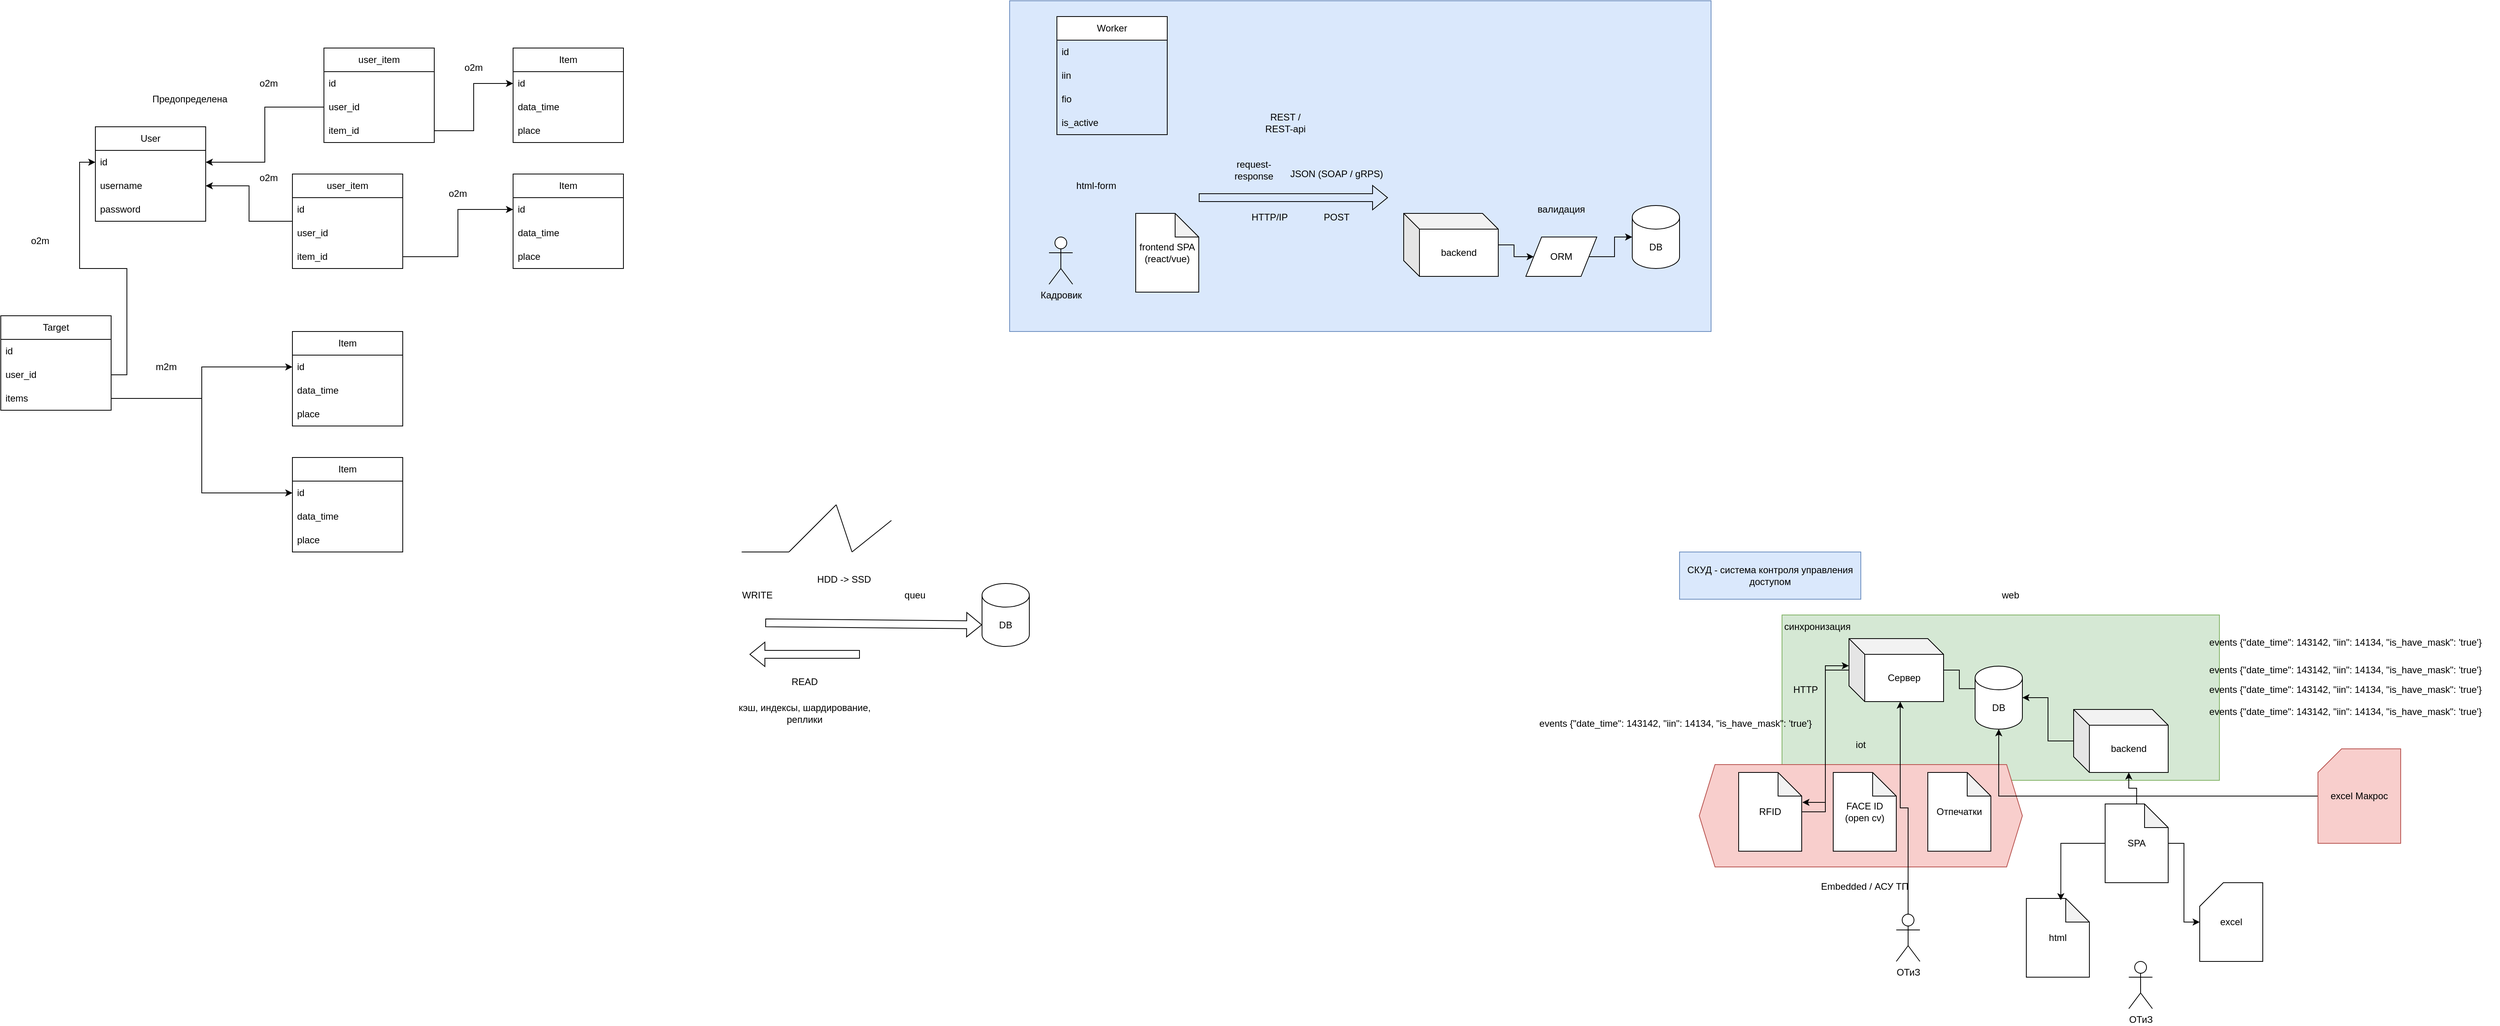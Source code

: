 <mxfile version="21.7.5" type="device">
  <diagram name="Page-1" id="iPd94Ff3t0QnOV0Cu4qv">
    <mxGraphModel dx="1077" dy="594" grid="1" gridSize="10" guides="1" tooltips="1" connect="1" arrows="1" fold="1" page="1" pageScale="1" pageWidth="850" pageHeight="1100" math="0" shadow="0">
      <root>
        <mxCell id="0" />
        <mxCell id="1" parent="0" />
        <mxCell id="TFTpJcqPcj3ro6iBXhM_-101" value="" style="rounded=0;whiteSpace=wrap;html=1;fillColor=#d5e8d4;strokeColor=#82b366;" parent="1" vertex="1">
          <mxGeometry x="2290" y="800" width="555" height="210" as="geometry" />
        </mxCell>
        <mxCell id="TFTpJcqPcj3ro6iBXhM_-92" value="" style="shape=hexagon;perimeter=hexagonPerimeter2;whiteSpace=wrap;html=1;fixedSize=1;fillColor=#f8cecc;strokeColor=#b85450;" parent="1" vertex="1">
          <mxGeometry x="2185" y="990" width="410" height="130" as="geometry" />
        </mxCell>
        <mxCell id="TFTpJcqPcj3ro6iBXhM_-87" value="" style="rounded=0;whiteSpace=wrap;html=1;fillColor=#dae8fc;strokeColor=#6c8ebf;" parent="1" vertex="1">
          <mxGeometry x="1310" y="20" width="890" height="420" as="geometry" />
        </mxCell>
        <mxCell id="TFTpJcqPcj3ro6iBXhM_-1" value="Item" style="swimlane;fontStyle=0;childLayout=stackLayout;horizontal=1;startSize=30;horizontalStack=0;resizeParent=1;resizeParentMax=0;resizeLast=0;collapsible=1;marginBottom=0;whiteSpace=wrap;html=1;" parent="1" vertex="1">
          <mxGeometry x="400" y="600" width="140" height="120" as="geometry" />
        </mxCell>
        <mxCell id="TFTpJcqPcj3ro6iBXhM_-2" value="id" style="text;strokeColor=none;fillColor=none;align=left;verticalAlign=middle;spacingLeft=4;spacingRight=4;overflow=hidden;points=[[0,0.5],[1,0.5]];portConstraint=eastwest;rotatable=0;whiteSpace=wrap;html=1;" parent="TFTpJcqPcj3ro6iBXhM_-1" vertex="1">
          <mxGeometry y="30" width="140" height="30" as="geometry" />
        </mxCell>
        <mxCell id="TFTpJcqPcj3ro6iBXhM_-3" value="data_time" style="text;strokeColor=none;fillColor=none;align=left;verticalAlign=middle;spacingLeft=4;spacingRight=4;overflow=hidden;points=[[0,0.5],[1,0.5]];portConstraint=eastwest;rotatable=0;whiteSpace=wrap;html=1;" parent="TFTpJcqPcj3ro6iBXhM_-1" vertex="1">
          <mxGeometry y="60" width="140" height="30" as="geometry" />
        </mxCell>
        <mxCell id="TFTpJcqPcj3ro6iBXhM_-4" value="place" style="text;strokeColor=none;fillColor=none;align=left;verticalAlign=middle;spacingLeft=4;spacingRight=4;overflow=hidden;points=[[0,0.5],[1,0.5]];portConstraint=eastwest;rotatable=0;whiteSpace=wrap;html=1;" parent="TFTpJcqPcj3ro6iBXhM_-1" vertex="1">
          <mxGeometry y="90" width="140" height="30" as="geometry" />
        </mxCell>
        <mxCell id="TFTpJcqPcj3ro6iBXhM_-5" value="User" style="swimlane;fontStyle=0;childLayout=stackLayout;horizontal=1;startSize=30;horizontalStack=0;resizeParent=1;resizeParentMax=0;resizeLast=0;collapsible=1;marginBottom=0;whiteSpace=wrap;html=1;" parent="1" vertex="1">
          <mxGeometry x="150" y="180" width="140" height="120" as="geometry" />
        </mxCell>
        <mxCell id="TFTpJcqPcj3ro6iBXhM_-6" value="id" style="text;strokeColor=none;fillColor=none;align=left;verticalAlign=middle;spacingLeft=4;spacingRight=4;overflow=hidden;points=[[0,0.5],[1,0.5]];portConstraint=eastwest;rotatable=0;whiteSpace=wrap;html=1;" parent="TFTpJcqPcj3ro6iBXhM_-5" vertex="1">
          <mxGeometry y="30" width="140" height="30" as="geometry" />
        </mxCell>
        <mxCell id="TFTpJcqPcj3ro6iBXhM_-7" value="username" style="text;strokeColor=none;fillColor=none;align=left;verticalAlign=middle;spacingLeft=4;spacingRight=4;overflow=hidden;points=[[0,0.5],[1,0.5]];portConstraint=eastwest;rotatable=0;whiteSpace=wrap;html=1;" parent="TFTpJcqPcj3ro6iBXhM_-5" vertex="1">
          <mxGeometry y="60" width="140" height="30" as="geometry" />
        </mxCell>
        <mxCell id="TFTpJcqPcj3ro6iBXhM_-8" value="password" style="text;strokeColor=none;fillColor=none;align=left;verticalAlign=middle;spacingLeft=4;spacingRight=4;overflow=hidden;points=[[0,0.5],[1,0.5]];portConstraint=eastwest;rotatable=0;whiteSpace=wrap;html=1;" parent="TFTpJcqPcj3ro6iBXhM_-5" vertex="1">
          <mxGeometry y="90" width="140" height="30" as="geometry" />
        </mxCell>
        <mxCell id="TFTpJcqPcj3ro6iBXhM_-11" value="Item" style="swimlane;fontStyle=0;childLayout=stackLayout;horizontal=1;startSize=30;horizontalStack=0;resizeParent=1;resizeParentMax=0;resizeLast=0;collapsible=1;marginBottom=0;whiteSpace=wrap;html=1;" parent="1" vertex="1">
          <mxGeometry x="400" y="440" width="140" height="120" as="geometry" />
        </mxCell>
        <mxCell id="TFTpJcqPcj3ro6iBXhM_-12" value="id" style="text;strokeColor=none;fillColor=none;align=left;verticalAlign=middle;spacingLeft=4;spacingRight=4;overflow=hidden;points=[[0,0.5],[1,0.5]];portConstraint=eastwest;rotatable=0;whiteSpace=wrap;html=1;" parent="TFTpJcqPcj3ro6iBXhM_-11" vertex="1">
          <mxGeometry y="30" width="140" height="30" as="geometry" />
        </mxCell>
        <mxCell id="TFTpJcqPcj3ro6iBXhM_-13" value="data_time" style="text;strokeColor=none;fillColor=none;align=left;verticalAlign=middle;spacingLeft=4;spacingRight=4;overflow=hidden;points=[[0,0.5],[1,0.5]];portConstraint=eastwest;rotatable=0;whiteSpace=wrap;html=1;" parent="TFTpJcqPcj3ro6iBXhM_-11" vertex="1">
          <mxGeometry y="60" width="140" height="30" as="geometry" />
        </mxCell>
        <mxCell id="TFTpJcqPcj3ro6iBXhM_-14" value="place" style="text;strokeColor=none;fillColor=none;align=left;verticalAlign=middle;spacingLeft=4;spacingRight=4;overflow=hidden;points=[[0,0.5],[1,0.5]];portConstraint=eastwest;rotatable=0;whiteSpace=wrap;html=1;" parent="TFTpJcqPcj3ro6iBXhM_-11" vertex="1">
          <mxGeometry y="90" width="140" height="30" as="geometry" />
        </mxCell>
        <mxCell id="TFTpJcqPcj3ro6iBXhM_-16" value="m2m" style="text;html=1;strokeColor=none;fillColor=none;align=center;verticalAlign=middle;whiteSpace=wrap;rounded=0;" parent="1" vertex="1">
          <mxGeometry x="210" y="470" width="60" height="30" as="geometry" />
        </mxCell>
        <mxCell id="TFTpJcqPcj3ro6iBXhM_-17" value="Предопределена" style="text;html=1;strokeColor=none;fillColor=none;align=center;verticalAlign=middle;whiteSpace=wrap;rounded=0;" parent="1" vertex="1">
          <mxGeometry x="210" y="130" width="120" height="30" as="geometry" />
        </mxCell>
        <mxCell id="TFTpJcqPcj3ro6iBXhM_-18" value="Target" style="swimlane;fontStyle=0;childLayout=stackLayout;horizontal=1;startSize=30;horizontalStack=0;resizeParent=1;resizeParentMax=0;resizeLast=0;collapsible=1;marginBottom=0;whiteSpace=wrap;html=1;" parent="1" vertex="1">
          <mxGeometry x="30" y="420" width="140" height="120" as="geometry" />
        </mxCell>
        <mxCell id="TFTpJcqPcj3ro6iBXhM_-19" value="id" style="text;strokeColor=none;fillColor=none;align=left;verticalAlign=middle;spacingLeft=4;spacingRight=4;overflow=hidden;points=[[0,0.5],[1,0.5]];portConstraint=eastwest;rotatable=0;whiteSpace=wrap;html=1;" parent="TFTpJcqPcj3ro6iBXhM_-18" vertex="1">
          <mxGeometry y="30" width="140" height="30" as="geometry" />
        </mxCell>
        <mxCell id="TFTpJcqPcj3ro6iBXhM_-20" value="user_id" style="text;strokeColor=none;fillColor=none;align=left;verticalAlign=middle;spacingLeft=4;spacingRight=4;overflow=hidden;points=[[0,0.5],[1,0.5]];portConstraint=eastwest;rotatable=0;whiteSpace=wrap;html=1;" parent="TFTpJcqPcj3ro6iBXhM_-18" vertex="1">
          <mxGeometry y="60" width="140" height="30" as="geometry" />
        </mxCell>
        <mxCell id="TFTpJcqPcj3ro6iBXhM_-21" value="items" style="text;strokeColor=none;fillColor=none;align=left;verticalAlign=middle;spacingLeft=4;spacingRight=4;overflow=hidden;points=[[0,0.5],[1,0.5]];portConstraint=eastwest;rotatable=0;whiteSpace=wrap;html=1;" parent="TFTpJcqPcj3ro6iBXhM_-18" vertex="1">
          <mxGeometry y="90" width="140" height="30" as="geometry" />
        </mxCell>
        <mxCell id="TFTpJcqPcj3ro6iBXhM_-22" style="edgeStyle=orthogonalEdgeStyle;rounded=0;orthogonalLoop=1;jettySize=auto;html=1;entryX=0;entryY=0.5;entryDx=0;entryDy=0;" parent="1" source="TFTpJcqPcj3ro6iBXhM_-20" target="TFTpJcqPcj3ro6iBXhM_-6" edge="1">
          <mxGeometry relative="1" as="geometry" />
        </mxCell>
        <mxCell id="TFTpJcqPcj3ro6iBXhM_-27" style="edgeStyle=orthogonalEdgeStyle;rounded=0;orthogonalLoop=1;jettySize=auto;html=1;" parent="1" source="TFTpJcqPcj3ro6iBXhM_-21" target="TFTpJcqPcj3ro6iBXhM_-2" edge="1">
          <mxGeometry relative="1" as="geometry" />
        </mxCell>
        <mxCell id="TFTpJcqPcj3ro6iBXhM_-28" style="edgeStyle=orthogonalEdgeStyle;rounded=0;orthogonalLoop=1;jettySize=auto;html=1;" parent="1" source="TFTpJcqPcj3ro6iBXhM_-21" target="TFTpJcqPcj3ro6iBXhM_-12" edge="1">
          <mxGeometry relative="1" as="geometry" />
        </mxCell>
        <mxCell id="TFTpJcqPcj3ro6iBXhM_-29" value="user_item" style="swimlane;fontStyle=0;childLayout=stackLayout;horizontal=1;startSize=30;horizontalStack=0;resizeParent=1;resizeParentMax=0;resizeLast=0;collapsible=1;marginBottom=0;whiteSpace=wrap;html=1;" parent="1" vertex="1">
          <mxGeometry x="440" y="80" width="140" height="120" as="geometry" />
        </mxCell>
        <mxCell id="TFTpJcqPcj3ro6iBXhM_-30" value="id" style="text;strokeColor=none;fillColor=none;align=left;verticalAlign=middle;spacingLeft=4;spacingRight=4;overflow=hidden;points=[[0,0.5],[1,0.5]];portConstraint=eastwest;rotatable=0;whiteSpace=wrap;html=1;" parent="TFTpJcqPcj3ro6iBXhM_-29" vertex="1">
          <mxGeometry y="30" width="140" height="30" as="geometry" />
        </mxCell>
        <mxCell id="TFTpJcqPcj3ro6iBXhM_-31" value="user_id" style="text;strokeColor=none;fillColor=none;align=left;verticalAlign=middle;spacingLeft=4;spacingRight=4;overflow=hidden;points=[[0,0.5],[1,0.5]];portConstraint=eastwest;rotatable=0;whiteSpace=wrap;html=1;" parent="TFTpJcqPcj3ro6iBXhM_-29" vertex="1">
          <mxGeometry y="60" width="140" height="30" as="geometry" />
        </mxCell>
        <mxCell id="TFTpJcqPcj3ro6iBXhM_-32" value="item_id" style="text;strokeColor=none;fillColor=none;align=left;verticalAlign=middle;spacingLeft=4;spacingRight=4;overflow=hidden;points=[[0,0.5],[1,0.5]];portConstraint=eastwest;rotatable=0;whiteSpace=wrap;html=1;" parent="TFTpJcqPcj3ro6iBXhM_-29" vertex="1">
          <mxGeometry y="90" width="140" height="30" as="geometry" />
        </mxCell>
        <mxCell id="TFTpJcqPcj3ro6iBXhM_-38" style="edgeStyle=orthogonalEdgeStyle;rounded=0;orthogonalLoop=1;jettySize=auto;html=1;" parent="1" source="TFTpJcqPcj3ro6iBXhM_-33" target="TFTpJcqPcj3ro6iBXhM_-7" edge="1">
          <mxGeometry relative="1" as="geometry" />
        </mxCell>
        <mxCell id="TFTpJcqPcj3ro6iBXhM_-33" value="user_item" style="swimlane;fontStyle=0;childLayout=stackLayout;horizontal=1;startSize=30;horizontalStack=0;resizeParent=1;resizeParentMax=0;resizeLast=0;collapsible=1;marginBottom=0;whiteSpace=wrap;html=1;" parent="1" vertex="1">
          <mxGeometry x="400" y="240" width="140" height="120" as="geometry" />
        </mxCell>
        <mxCell id="TFTpJcqPcj3ro6iBXhM_-34" value="id" style="text;strokeColor=none;fillColor=none;align=left;verticalAlign=middle;spacingLeft=4;spacingRight=4;overflow=hidden;points=[[0,0.5],[1,0.5]];portConstraint=eastwest;rotatable=0;whiteSpace=wrap;html=1;" parent="TFTpJcqPcj3ro6iBXhM_-33" vertex="1">
          <mxGeometry y="30" width="140" height="30" as="geometry" />
        </mxCell>
        <mxCell id="TFTpJcqPcj3ro6iBXhM_-35" value="user_id" style="text;strokeColor=none;fillColor=none;align=left;verticalAlign=middle;spacingLeft=4;spacingRight=4;overflow=hidden;points=[[0,0.5],[1,0.5]];portConstraint=eastwest;rotatable=0;whiteSpace=wrap;html=1;" parent="TFTpJcqPcj3ro6iBXhM_-33" vertex="1">
          <mxGeometry y="60" width="140" height="30" as="geometry" />
        </mxCell>
        <mxCell id="TFTpJcqPcj3ro6iBXhM_-36" value="item_id" style="text;strokeColor=none;fillColor=none;align=left;verticalAlign=middle;spacingLeft=4;spacingRight=4;overflow=hidden;points=[[0,0.5],[1,0.5]];portConstraint=eastwest;rotatable=0;whiteSpace=wrap;html=1;" parent="TFTpJcqPcj3ro6iBXhM_-33" vertex="1">
          <mxGeometry y="90" width="140" height="30" as="geometry" />
        </mxCell>
        <mxCell id="TFTpJcqPcj3ro6iBXhM_-37" style="edgeStyle=orthogonalEdgeStyle;rounded=0;orthogonalLoop=1;jettySize=auto;html=1;" parent="1" source="TFTpJcqPcj3ro6iBXhM_-31" target="TFTpJcqPcj3ro6iBXhM_-6" edge="1">
          <mxGeometry relative="1" as="geometry" />
        </mxCell>
        <mxCell id="TFTpJcqPcj3ro6iBXhM_-39" value="Item" style="swimlane;fontStyle=0;childLayout=stackLayout;horizontal=1;startSize=30;horizontalStack=0;resizeParent=1;resizeParentMax=0;resizeLast=0;collapsible=1;marginBottom=0;whiteSpace=wrap;html=1;" parent="1" vertex="1">
          <mxGeometry x="680" y="240" width="140" height="120" as="geometry" />
        </mxCell>
        <mxCell id="TFTpJcqPcj3ro6iBXhM_-40" value="id" style="text;strokeColor=none;fillColor=none;align=left;verticalAlign=middle;spacingLeft=4;spacingRight=4;overflow=hidden;points=[[0,0.5],[1,0.5]];portConstraint=eastwest;rotatable=0;whiteSpace=wrap;html=1;" parent="TFTpJcqPcj3ro6iBXhM_-39" vertex="1">
          <mxGeometry y="30" width="140" height="30" as="geometry" />
        </mxCell>
        <mxCell id="TFTpJcqPcj3ro6iBXhM_-41" value="data_time" style="text;strokeColor=none;fillColor=none;align=left;verticalAlign=middle;spacingLeft=4;spacingRight=4;overflow=hidden;points=[[0,0.5],[1,0.5]];portConstraint=eastwest;rotatable=0;whiteSpace=wrap;html=1;" parent="TFTpJcqPcj3ro6iBXhM_-39" vertex="1">
          <mxGeometry y="60" width="140" height="30" as="geometry" />
        </mxCell>
        <mxCell id="TFTpJcqPcj3ro6iBXhM_-42" value="place" style="text;strokeColor=none;fillColor=none;align=left;verticalAlign=middle;spacingLeft=4;spacingRight=4;overflow=hidden;points=[[0,0.5],[1,0.5]];portConstraint=eastwest;rotatable=0;whiteSpace=wrap;html=1;" parent="TFTpJcqPcj3ro6iBXhM_-39" vertex="1">
          <mxGeometry y="90" width="140" height="30" as="geometry" />
        </mxCell>
        <mxCell id="TFTpJcqPcj3ro6iBXhM_-43" style="edgeStyle=orthogonalEdgeStyle;rounded=0;orthogonalLoop=1;jettySize=auto;html=1;" parent="1" source="TFTpJcqPcj3ro6iBXhM_-36" target="TFTpJcqPcj3ro6iBXhM_-40" edge="1">
          <mxGeometry relative="1" as="geometry" />
        </mxCell>
        <mxCell id="TFTpJcqPcj3ro6iBXhM_-44" value="Item" style="swimlane;fontStyle=0;childLayout=stackLayout;horizontal=1;startSize=30;horizontalStack=0;resizeParent=1;resizeParentMax=0;resizeLast=0;collapsible=1;marginBottom=0;whiteSpace=wrap;html=1;" parent="1" vertex="1">
          <mxGeometry x="680" y="80" width="140" height="120" as="geometry" />
        </mxCell>
        <mxCell id="TFTpJcqPcj3ro6iBXhM_-45" value="id" style="text;strokeColor=none;fillColor=none;align=left;verticalAlign=middle;spacingLeft=4;spacingRight=4;overflow=hidden;points=[[0,0.5],[1,0.5]];portConstraint=eastwest;rotatable=0;whiteSpace=wrap;html=1;" parent="TFTpJcqPcj3ro6iBXhM_-44" vertex="1">
          <mxGeometry y="30" width="140" height="30" as="geometry" />
        </mxCell>
        <mxCell id="TFTpJcqPcj3ro6iBXhM_-46" value="data_time" style="text;strokeColor=none;fillColor=none;align=left;verticalAlign=middle;spacingLeft=4;spacingRight=4;overflow=hidden;points=[[0,0.5],[1,0.5]];portConstraint=eastwest;rotatable=0;whiteSpace=wrap;html=1;" parent="TFTpJcqPcj3ro6iBXhM_-44" vertex="1">
          <mxGeometry y="60" width="140" height="30" as="geometry" />
        </mxCell>
        <mxCell id="TFTpJcqPcj3ro6iBXhM_-47" value="place" style="text;strokeColor=none;fillColor=none;align=left;verticalAlign=middle;spacingLeft=4;spacingRight=4;overflow=hidden;points=[[0,0.5],[1,0.5]];portConstraint=eastwest;rotatable=0;whiteSpace=wrap;html=1;" parent="TFTpJcqPcj3ro6iBXhM_-44" vertex="1">
          <mxGeometry y="90" width="140" height="30" as="geometry" />
        </mxCell>
        <mxCell id="TFTpJcqPcj3ro6iBXhM_-48" style="edgeStyle=orthogonalEdgeStyle;rounded=0;orthogonalLoop=1;jettySize=auto;html=1;" parent="1" source="TFTpJcqPcj3ro6iBXhM_-32" target="TFTpJcqPcj3ro6iBXhM_-45" edge="1">
          <mxGeometry relative="1" as="geometry" />
        </mxCell>
        <mxCell id="TFTpJcqPcj3ro6iBXhM_-49" value="o2m" style="text;html=1;strokeColor=none;fillColor=none;align=center;verticalAlign=middle;whiteSpace=wrap;rounded=0;" parent="1" vertex="1">
          <mxGeometry x="50" y="310" width="60" height="30" as="geometry" />
        </mxCell>
        <mxCell id="TFTpJcqPcj3ro6iBXhM_-50" value="o2m" style="text;html=1;strokeColor=none;fillColor=none;align=center;verticalAlign=middle;whiteSpace=wrap;rounded=0;" parent="1" vertex="1">
          <mxGeometry x="340" y="110" width="60" height="30" as="geometry" />
        </mxCell>
        <mxCell id="TFTpJcqPcj3ro6iBXhM_-51" value="o2m" style="text;html=1;strokeColor=none;fillColor=none;align=center;verticalAlign=middle;whiteSpace=wrap;rounded=0;" parent="1" vertex="1">
          <mxGeometry x="600" y="90" width="60" height="30" as="geometry" />
        </mxCell>
        <mxCell id="TFTpJcqPcj3ro6iBXhM_-52" value="o2m" style="text;html=1;strokeColor=none;fillColor=none;align=center;verticalAlign=middle;whiteSpace=wrap;rounded=0;" parent="1" vertex="1">
          <mxGeometry x="580" y="250" width="60" height="30" as="geometry" />
        </mxCell>
        <mxCell id="TFTpJcqPcj3ro6iBXhM_-53" value="o2m" style="text;html=1;strokeColor=none;fillColor=none;align=center;verticalAlign=middle;whiteSpace=wrap;rounded=0;" parent="1" vertex="1">
          <mxGeometry x="340" y="230" width="60" height="30" as="geometry" />
        </mxCell>
        <mxCell id="TFTpJcqPcj3ro6iBXhM_-54" value="Кадровик" style="shape=umlActor;verticalLabelPosition=bottom;verticalAlign=top;html=1;outlineConnect=0;" parent="1" vertex="1">
          <mxGeometry x="1360" y="320" width="30" height="60" as="geometry" />
        </mxCell>
        <mxCell id="TFTpJcqPcj3ro6iBXhM_-55" value="DB" style="shape=cylinder3;whiteSpace=wrap;html=1;boundedLbl=1;backgroundOutline=1;size=15;" parent="1" vertex="1">
          <mxGeometry x="1275" y="760" width="60" height="80" as="geometry" />
        </mxCell>
        <mxCell id="TFTpJcqPcj3ro6iBXhM_-56" value="" style="endArrow=none;html=1;rounded=0;" parent="1" edge="1">
          <mxGeometry width="50" height="50" relative="1" as="geometry">
            <mxPoint x="970" y="720" as="sourcePoint" />
            <mxPoint x="1030" y="720" as="targetPoint" />
          </mxGeometry>
        </mxCell>
        <mxCell id="TFTpJcqPcj3ro6iBXhM_-57" value="" style="endArrow=none;html=1;rounded=0;" parent="1" edge="1">
          <mxGeometry width="50" height="50" relative="1" as="geometry">
            <mxPoint x="1030" y="720" as="sourcePoint" />
            <mxPoint x="1090" y="660" as="targetPoint" />
          </mxGeometry>
        </mxCell>
        <mxCell id="TFTpJcqPcj3ro6iBXhM_-58" value="" style="endArrow=none;html=1;rounded=0;" parent="1" edge="1">
          <mxGeometry width="50" height="50" relative="1" as="geometry">
            <mxPoint x="1090" y="660" as="sourcePoint" />
            <mxPoint x="1110" y="720" as="targetPoint" />
          </mxGeometry>
        </mxCell>
        <mxCell id="TFTpJcqPcj3ro6iBXhM_-59" value="" style="endArrow=none;html=1;rounded=0;" parent="1" edge="1">
          <mxGeometry width="50" height="50" relative="1" as="geometry">
            <mxPoint x="1110" y="720" as="sourcePoint" />
            <mxPoint x="1160" y="680" as="targetPoint" />
          </mxGeometry>
        </mxCell>
        <mxCell id="TFTpJcqPcj3ro6iBXhM_-60" value="" style="shape=flexArrow;endArrow=classic;html=1;rounded=0;entryX=0;entryY=0;entryDx=0;entryDy=52.5;entryPerimeter=0;" parent="1" target="TFTpJcqPcj3ro6iBXhM_-55" edge="1">
          <mxGeometry width="50" height="50" relative="1" as="geometry">
            <mxPoint x="1000" y="810" as="sourcePoint" />
            <mxPoint x="1050" y="770" as="targetPoint" />
          </mxGeometry>
        </mxCell>
        <mxCell id="TFTpJcqPcj3ro6iBXhM_-61" value="" style="shape=flexArrow;endArrow=classic;html=1;rounded=0;" parent="1" edge="1">
          <mxGeometry width="50" height="50" relative="1" as="geometry">
            <mxPoint x="1120" y="850" as="sourcePoint" />
            <mxPoint x="980" y="850" as="targetPoint" />
          </mxGeometry>
        </mxCell>
        <mxCell id="TFTpJcqPcj3ro6iBXhM_-62" value="кэш, индексы, шардирование, реплики" style="text;html=1;strokeColor=none;fillColor=none;align=center;verticalAlign=middle;whiteSpace=wrap;rounded=0;" parent="1" vertex="1">
          <mxGeometry x="950" y="910" width="200" height="30" as="geometry" />
        </mxCell>
        <mxCell id="TFTpJcqPcj3ro6iBXhM_-63" value="READ" style="text;html=1;strokeColor=none;fillColor=none;align=center;verticalAlign=middle;whiteSpace=wrap;rounded=0;" parent="1" vertex="1">
          <mxGeometry x="1020" y="870" width="60" height="30" as="geometry" />
        </mxCell>
        <mxCell id="TFTpJcqPcj3ro6iBXhM_-64" value="WRITE" style="text;html=1;strokeColor=none;fillColor=none;align=center;verticalAlign=middle;whiteSpace=wrap;rounded=0;" parent="1" vertex="1">
          <mxGeometry x="960" y="760" width="60" height="30" as="geometry" />
        </mxCell>
        <mxCell id="TFTpJcqPcj3ro6iBXhM_-65" value="HDD -&amp;gt; SSD" style="text;html=1;strokeColor=none;fillColor=none;align=center;verticalAlign=middle;whiteSpace=wrap;rounded=0;" parent="1" vertex="1">
          <mxGeometry x="1060" y="740" width="80" height="30" as="geometry" />
        </mxCell>
        <mxCell id="TFTpJcqPcj3ro6iBXhM_-66" value="queu" style="text;html=1;strokeColor=none;fillColor=none;align=center;verticalAlign=middle;whiteSpace=wrap;rounded=0;" parent="1" vertex="1">
          <mxGeometry x="1160" y="760" width="60" height="30" as="geometry" />
        </mxCell>
        <mxCell id="TFTpJcqPcj3ro6iBXhM_-67" value="Worker" style="swimlane;fontStyle=0;childLayout=stackLayout;horizontal=1;startSize=30;horizontalStack=0;resizeParent=1;resizeParentMax=0;resizeLast=0;collapsible=1;marginBottom=0;whiteSpace=wrap;html=1;" parent="1" vertex="1">
          <mxGeometry x="1370" y="40" width="140" height="150" as="geometry" />
        </mxCell>
        <mxCell id="TFTpJcqPcj3ro6iBXhM_-68" value="id" style="text;strokeColor=none;fillColor=none;align=left;verticalAlign=middle;spacingLeft=4;spacingRight=4;overflow=hidden;points=[[0,0.5],[1,0.5]];portConstraint=eastwest;rotatable=0;whiteSpace=wrap;html=1;" parent="TFTpJcqPcj3ro6iBXhM_-67" vertex="1">
          <mxGeometry y="30" width="140" height="30" as="geometry" />
        </mxCell>
        <mxCell id="TFTpJcqPcj3ro6iBXhM_-69" value="iin" style="text;strokeColor=none;fillColor=none;align=left;verticalAlign=middle;spacingLeft=4;spacingRight=4;overflow=hidden;points=[[0,0.5],[1,0.5]];portConstraint=eastwest;rotatable=0;whiteSpace=wrap;html=1;" parent="TFTpJcqPcj3ro6iBXhM_-67" vertex="1">
          <mxGeometry y="60" width="140" height="30" as="geometry" />
        </mxCell>
        <mxCell id="TFTpJcqPcj3ro6iBXhM_-70" value="fio" style="text;strokeColor=none;fillColor=none;align=left;verticalAlign=middle;spacingLeft=4;spacingRight=4;overflow=hidden;points=[[0,0.5],[1,0.5]];portConstraint=eastwest;rotatable=0;whiteSpace=wrap;html=1;" parent="TFTpJcqPcj3ro6iBXhM_-67" vertex="1">
          <mxGeometry y="90" width="140" height="30" as="geometry" />
        </mxCell>
        <mxCell id="TFTpJcqPcj3ro6iBXhM_-71" value="is_active" style="text;strokeColor=none;fillColor=none;align=left;verticalAlign=middle;spacingLeft=4;spacingRight=4;overflow=hidden;points=[[0,0.5],[1,0.5]];portConstraint=eastwest;rotatable=0;whiteSpace=wrap;html=1;" parent="TFTpJcqPcj3ro6iBXhM_-67" vertex="1">
          <mxGeometry y="120" width="140" height="30" as="geometry" />
        </mxCell>
        <mxCell id="TFTpJcqPcj3ro6iBXhM_-72" value="DB" style="shape=cylinder3;whiteSpace=wrap;html=1;boundedLbl=1;backgroundOutline=1;size=15;" parent="1" vertex="1">
          <mxGeometry x="2100" y="280" width="60" height="80" as="geometry" />
        </mxCell>
        <mxCell id="TFTpJcqPcj3ro6iBXhM_-76" style="edgeStyle=orthogonalEdgeStyle;rounded=0;orthogonalLoop=1;jettySize=auto;html=1;" parent="1" source="TFTpJcqPcj3ro6iBXhM_-73" target="TFTpJcqPcj3ro6iBXhM_-75" edge="1">
          <mxGeometry relative="1" as="geometry" />
        </mxCell>
        <mxCell id="TFTpJcqPcj3ro6iBXhM_-73" value="backend" style="shape=cube;whiteSpace=wrap;html=1;boundedLbl=1;backgroundOutline=1;darkOpacity=0.05;darkOpacity2=0.1;" parent="1" vertex="1">
          <mxGeometry x="1810" y="290" width="120" height="80" as="geometry" />
        </mxCell>
        <mxCell id="TFTpJcqPcj3ro6iBXhM_-77" style="edgeStyle=orthogonalEdgeStyle;rounded=0;orthogonalLoop=1;jettySize=auto;html=1;" parent="1" source="TFTpJcqPcj3ro6iBXhM_-75" target="TFTpJcqPcj3ro6iBXhM_-72" edge="1">
          <mxGeometry relative="1" as="geometry" />
        </mxCell>
        <mxCell id="TFTpJcqPcj3ro6iBXhM_-75" value="ORM" style="shape=parallelogram;perimeter=parallelogramPerimeter;whiteSpace=wrap;html=1;fixedSize=1;" parent="1" vertex="1">
          <mxGeometry x="1965" y="320" width="90" height="50" as="geometry" />
        </mxCell>
        <mxCell id="TFTpJcqPcj3ro6iBXhM_-78" value="валидация" style="text;html=1;strokeColor=none;fillColor=none;align=center;verticalAlign=middle;whiteSpace=wrap;rounded=0;" parent="1" vertex="1">
          <mxGeometry x="1980" y="270" width="60" height="30" as="geometry" />
        </mxCell>
        <mxCell id="TFTpJcqPcj3ro6iBXhM_-79" value="" style="shape=flexArrow;endArrow=classic;html=1;rounded=0;" parent="1" edge="1">
          <mxGeometry width="50" height="50" relative="1" as="geometry">
            <mxPoint x="1550" y="270" as="sourcePoint" />
            <mxPoint x="1790" y="270" as="targetPoint" />
          </mxGeometry>
        </mxCell>
        <mxCell id="TFTpJcqPcj3ro6iBXhM_-80" value="JSON (SOAP / gRPS)" style="text;html=1;strokeColor=none;fillColor=none;align=center;verticalAlign=middle;whiteSpace=wrap;rounded=0;" parent="1" vertex="1">
          <mxGeometry x="1660" y="225" width="130" height="30" as="geometry" />
        </mxCell>
        <mxCell id="TFTpJcqPcj3ro6iBXhM_-81" value="HTTP/IP" style="text;html=1;strokeColor=none;fillColor=none;align=center;verticalAlign=middle;whiteSpace=wrap;rounded=0;" parent="1" vertex="1">
          <mxGeometry x="1610" y="280" width="60" height="30" as="geometry" />
        </mxCell>
        <mxCell id="TFTpJcqPcj3ro6iBXhM_-82" value="request-response" style="text;html=1;strokeColor=none;fillColor=none;align=center;verticalAlign=middle;whiteSpace=wrap;rounded=0;" parent="1" vertex="1">
          <mxGeometry x="1590" y="220" width="60" height="30" as="geometry" />
        </mxCell>
        <mxCell id="TFTpJcqPcj3ro6iBXhM_-83" value="POST" style="text;html=1;strokeColor=none;fillColor=none;align=center;verticalAlign=middle;whiteSpace=wrap;rounded=0;" parent="1" vertex="1">
          <mxGeometry x="1695" y="280" width="60" height="30" as="geometry" />
        </mxCell>
        <mxCell id="TFTpJcqPcj3ro6iBXhM_-84" value="REST / REST-api" style="text;html=1;strokeColor=none;fillColor=none;align=center;verticalAlign=middle;whiteSpace=wrap;rounded=0;" parent="1" vertex="1">
          <mxGeometry x="1630" y="160" width="60" height="30" as="geometry" />
        </mxCell>
        <mxCell id="TFTpJcqPcj3ro6iBXhM_-85" value="frontend SPA (react/vue)" style="shape=note;whiteSpace=wrap;html=1;backgroundOutline=1;darkOpacity=0.05;" parent="1" vertex="1">
          <mxGeometry x="1470" y="290" width="80" height="100" as="geometry" />
        </mxCell>
        <mxCell id="TFTpJcqPcj3ro6iBXhM_-86" value="html-form" style="text;html=1;strokeColor=none;fillColor=none;align=center;verticalAlign=middle;whiteSpace=wrap;rounded=0;" parent="1" vertex="1">
          <mxGeometry x="1390" y="240" width="60" height="30" as="geometry" />
        </mxCell>
        <mxCell id="TFTpJcqPcj3ro6iBXhM_-88" value="СКУД - система контроля управления доступом" style="text;html=1;strokeColor=#6c8ebf;fillColor=#dae8fc;align=center;verticalAlign=middle;whiteSpace=wrap;rounded=0;" parent="1" vertex="1">
          <mxGeometry x="2160" y="720" width="230" height="60" as="geometry" />
        </mxCell>
        <mxCell id="TFTpJcqPcj3ro6iBXhM_-97" style="edgeStyle=orthogonalEdgeStyle;rounded=0;orthogonalLoop=1;jettySize=auto;html=1;entryX=-0.001;entryY=0.431;entryDx=0;entryDy=0;entryPerimeter=0;" parent="1" source="TFTpJcqPcj3ro6iBXhM_-89" target="TFTpJcqPcj3ro6iBXhM_-95" edge="1">
          <mxGeometry relative="1" as="geometry" />
        </mxCell>
        <mxCell id="TFTpJcqPcj3ro6iBXhM_-89" value="RFID" style="shape=note;whiteSpace=wrap;html=1;backgroundOutline=1;darkOpacity=0.05;" parent="1" vertex="1">
          <mxGeometry x="2235" y="1000" width="80" height="100" as="geometry" />
        </mxCell>
        <mxCell id="TFTpJcqPcj3ro6iBXhM_-90" value="FACE ID (open cv)" style="shape=note;whiteSpace=wrap;html=1;backgroundOutline=1;darkOpacity=0.05;" parent="1" vertex="1">
          <mxGeometry x="2355" y="1000" width="80" height="100" as="geometry" />
        </mxCell>
        <mxCell id="TFTpJcqPcj3ro6iBXhM_-91" value="Отпечатки" style="shape=note;whiteSpace=wrap;html=1;backgroundOutline=1;darkOpacity=0.05;" parent="1" vertex="1">
          <mxGeometry x="2475" y="1000" width="80" height="100" as="geometry" />
        </mxCell>
        <mxCell id="TFTpJcqPcj3ro6iBXhM_-93" value="iot" style="text;html=1;strokeColor=none;fillColor=none;align=center;verticalAlign=middle;whiteSpace=wrap;rounded=0;" parent="1" vertex="1">
          <mxGeometry x="2360" y="950" width="60" height="30" as="geometry" />
        </mxCell>
        <mxCell id="TFTpJcqPcj3ro6iBXhM_-94" value="Embedded / АСУ ТП" style="text;html=1;strokeColor=none;fillColor=none;align=center;verticalAlign=middle;whiteSpace=wrap;rounded=0;" parent="1" vertex="1">
          <mxGeometry x="2310" y="1130" width="170" height="30" as="geometry" />
        </mxCell>
        <mxCell id="TFTpJcqPcj3ro6iBXhM_-99" style="edgeStyle=orthogonalEdgeStyle;rounded=0;orthogonalLoop=1;jettySize=auto;html=1;entryX=1.01;entryY=0.38;entryDx=0;entryDy=0;entryPerimeter=0;" parent="1" source="TFTpJcqPcj3ro6iBXhM_-95" target="TFTpJcqPcj3ro6iBXhM_-89" edge="1">
          <mxGeometry relative="1" as="geometry" />
        </mxCell>
        <mxCell id="TFTpJcqPcj3ro6iBXhM_-104" style="edgeStyle=orthogonalEdgeStyle;rounded=0;orthogonalLoop=1;jettySize=auto;html=1;entryX=0.15;entryY=0.357;entryDx=0;entryDy=0;entryPerimeter=0;" parent="1" source="TFTpJcqPcj3ro6iBXhM_-95" target="TFTpJcqPcj3ro6iBXhM_-96" edge="1">
          <mxGeometry relative="1" as="geometry" />
        </mxCell>
        <mxCell id="TFTpJcqPcj3ro6iBXhM_-95" value="Сервер" style="shape=cube;whiteSpace=wrap;html=1;boundedLbl=1;backgroundOutline=1;darkOpacity=0.05;darkOpacity2=0.1;" parent="1" vertex="1">
          <mxGeometry x="2375" y="830" width="120" height="80" as="geometry" />
        </mxCell>
        <mxCell id="TFTpJcqPcj3ro6iBXhM_-96" value="DB" style="shape=cylinder3;whiteSpace=wrap;html=1;boundedLbl=1;backgroundOutline=1;size=15;" parent="1" vertex="1">
          <mxGeometry x="2535" y="865" width="60" height="80" as="geometry" />
        </mxCell>
        <mxCell id="TFTpJcqPcj3ro6iBXhM_-98" value="HTTP" style="text;html=1;strokeColor=none;fillColor=none;align=center;verticalAlign=middle;whiteSpace=wrap;rounded=0;" parent="1" vertex="1">
          <mxGeometry x="2290" y="880" width="60" height="30" as="geometry" />
        </mxCell>
        <mxCell id="TFTpJcqPcj3ro6iBXhM_-100" value="синхронизация" style="text;html=1;strokeColor=none;fillColor=none;align=center;verticalAlign=middle;whiteSpace=wrap;rounded=0;" parent="1" vertex="1">
          <mxGeometry x="2290" y="800" width="90" height="30" as="geometry" />
        </mxCell>
        <mxCell id="TFTpJcqPcj3ro6iBXhM_-102" value="web" style="text;html=1;strokeColor=none;fillColor=none;align=center;verticalAlign=middle;whiteSpace=wrap;rounded=0;" parent="1" vertex="1">
          <mxGeometry x="2550" y="760" width="60" height="30" as="geometry" />
        </mxCell>
        <mxCell id="TFTpJcqPcj3ro6iBXhM_-106" value="ОТиЗ" style="shape=umlActor;verticalLabelPosition=bottom;verticalAlign=top;html=1;outlineConnect=0;" parent="1" vertex="1">
          <mxGeometry x="2730" y="1240" width="30" height="60" as="geometry" />
        </mxCell>
        <mxCell id="TFTpJcqPcj3ro6iBXhM_-107" value="events {&quot;date_time&quot;: 143142, &quot;iin&quot;: 14134, &quot;is_have_mask&quot;: &#39;true&#39;}" style="text;html=1;strokeColor=none;fillColor=none;align=center;verticalAlign=middle;whiteSpace=wrap;rounded=0;" parent="1" vertex="1">
          <mxGeometry x="1960" y="920" width="390" height="35" as="geometry" />
        </mxCell>
        <mxCell id="TFTpJcqPcj3ro6iBXhM_-108" value="events {&quot;date_time&quot;: 143142, &quot;iin&quot;: 14134, &quot;is_have_mask&quot;: &#39;true&#39;}" style="text;html=1;strokeColor=none;fillColor=none;align=center;verticalAlign=middle;whiteSpace=wrap;rounded=0;" parent="1" vertex="1">
          <mxGeometry x="2810" y="817.5" width="390" height="35" as="geometry" />
        </mxCell>
        <mxCell id="TFTpJcqPcj3ro6iBXhM_-109" value="events {&quot;date_time&quot;: 143142, &quot;iin&quot;: 14134, &quot;is_have_mask&quot;: &#39;true&#39;}" style="text;html=1;strokeColor=none;fillColor=none;align=center;verticalAlign=middle;whiteSpace=wrap;rounded=0;" parent="1" vertex="1">
          <mxGeometry x="2810" y="905" width="390" height="35" as="geometry" />
        </mxCell>
        <mxCell id="TFTpJcqPcj3ro6iBXhM_-110" value="events {&quot;date_time&quot;: 143142, &quot;iin&quot;: 14134, &quot;is_have_mask&quot;: &#39;true&#39;}" style="text;html=1;strokeColor=none;fillColor=none;align=center;verticalAlign=middle;whiteSpace=wrap;rounded=0;" parent="1" vertex="1">
          <mxGeometry x="2810" y="852.5" width="390" height="35" as="geometry" />
        </mxCell>
        <mxCell id="TFTpJcqPcj3ro6iBXhM_-111" value="events {&quot;date_time&quot;: 143142, &quot;iin&quot;: 14134, &quot;is_have_mask&quot;: &#39;true&#39;}" style="text;html=1;strokeColor=none;fillColor=none;align=center;verticalAlign=middle;whiteSpace=wrap;rounded=0;" parent="1" vertex="1">
          <mxGeometry x="2810" y="877.5" width="390" height="35" as="geometry" />
        </mxCell>
        <mxCell id="TFTpJcqPcj3ro6iBXhM_-112" value="html" style="shape=note;whiteSpace=wrap;html=1;backgroundOutline=1;darkOpacity=0.05;" parent="1" vertex="1">
          <mxGeometry x="2600" y="1160" width="80" height="100" as="geometry" />
        </mxCell>
        <mxCell id="TFTpJcqPcj3ro6iBXhM_-114" value="excel" style="shape=card;whiteSpace=wrap;html=1;" parent="1" vertex="1">
          <mxGeometry x="2820" y="1140" width="80" height="100" as="geometry" />
        </mxCell>
        <mxCell id="TFTpJcqPcj3ro6iBXhM_-116" style="edgeStyle=orthogonalEdgeStyle;rounded=0;orthogonalLoop=1;jettySize=auto;html=1;" parent="1" source="TFTpJcqPcj3ro6iBXhM_-115" target="TFTpJcqPcj3ro6iBXhM_-96" edge="1">
          <mxGeometry relative="1" as="geometry" />
        </mxCell>
        <mxCell id="TFTpJcqPcj3ro6iBXhM_-115" value="excel Макрос" style="shape=card;whiteSpace=wrap;html=1;fillColor=#f8cecc;strokeColor=#b85450;" parent="1" vertex="1">
          <mxGeometry x="2970" y="970" width="105" height="120" as="geometry" />
        </mxCell>
        <mxCell id="TFTpJcqPcj3ro6iBXhM_-119" style="edgeStyle=orthogonalEdgeStyle;rounded=0;orthogonalLoop=1;jettySize=auto;html=1;entryX=0;entryY=0;entryDx=70;entryDy=80;entryPerimeter=0;" parent="1" source="TFTpJcqPcj3ro6iBXhM_-117" target="TFTpJcqPcj3ro6iBXhM_-118" edge="1">
          <mxGeometry relative="1" as="geometry" />
        </mxCell>
        <mxCell id="TFTpJcqPcj3ro6iBXhM_-121" style="edgeStyle=orthogonalEdgeStyle;rounded=0;orthogonalLoop=1;jettySize=auto;html=1;entryX=0.547;entryY=0.023;entryDx=0;entryDy=0;entryPerimeter=0;" parent="1" source="TFTpJcqPcj3ro6iBXhM_-117" target="TFTpJcqPcj3ro6iBXhM_-112" edge="1">
          <mxGeometry relative="1" as="geometry" />
        </mxCell>
        <mxCell id="TFTpJcqPcj3ro6iBXhM_-122" style="edgeStyle=orthogonalEdgeStyle;rounded=0;orthogonalLoop=1;jettySize=auto;html=1;" parent="1" source="TFTpJcqPcj3ro6iBXhM_-117" target="TFTpJcqPcj3ro6iBXhM_-114" edge="1">
          <mxGeometry relative="1" as="geometry" />
        </mxCell>
        <mxCell id="TFTpJcqPcj3ro6iBXhM_-117" value="SPA" style="shape=note;whiteSpace=wrap;html=1;backgroundOutline=1;darkOpacity=0.05;" parent="1" vertex="1">
          <mxGeometry x="2700" y="1040" width="80" height="100" as="geometry" />
        </mxCell>
        <mxCell id="TFTpJcqPcj3ro6iBXhM_-120" style="edgeStyle=orthogonalEdgeStyle;rounded=0;orthogonalLoop=1;jettySize=auto;html=1;" parent="1" source="TFTpJcqPcj3ro6iBXhM_-118" target="TFTpJcqPcj3ro6iBXhM_-96" edge="1">
          <mxGeometry relative="1" as="geometry" />
        </mxCell>
        <mxCell id="TFTpJcqPcj3ro6iBXhM_-118" value="backend" style="shape=cube;whiteSpace=wrap;html=1;boundedLbl=1;backgroundOutline=1;darkOpacity=0.05;darkOpacity2=0.1;" parent="1" vertex="1">
          <mxGeometry x="2660" y="920" width="120" height="80" as="geometry" />
        </mxCell>
        <mxCell id="TFTpJcqPcj3ro6iBXhM_-124" style="edgeStyle=orthogonalEdgeStyle;rounded=0;orthogonalLoop=1;jettySize=auto;html=1;" parent="1" source="TFTpJcqPcj3ro6iBXhM_-123" target="TFTpJcqPcj3ro6iBXhM_-95" edge="1">
          <mxGeometry relative="1" as="geometry">
            <Array as="points">
              <mxPoint x="2450" y="1045" />
              <mxPoint x="2440" y="1045" />
            </Array>
          </mxGeometry>
        </mxCell>
        <mxCell id="TFTpJcqPcj3ro6iBXhM_-123" value="ОТиЗ" style="shape=umlActor;verticalLabelPosition=bottom;verticalAlign=top;html=1;outlineConnect=0;" parent="1" vertex="1">
          <mxGeometry x="2435" y="1180" width="30" height="60" as="geometry" />
        </mxCell>
      </root>
    </mxGraphModel>
  </diagram>
</mxfile>
